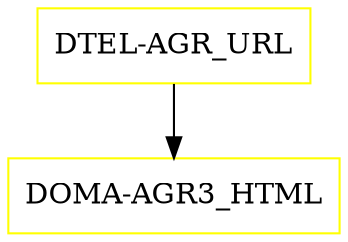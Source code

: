 digraph G {
  "DTEL-AGR_URL" [shape=box,color=yellow];
  "DOMA-AGR3_HTML" [shape=box,color=yellow,URL="./DOMA_AGR3_HTML.html"];
  "DTEL-AGR_URL" -> "DOMA-AGR3_HTML";
}
